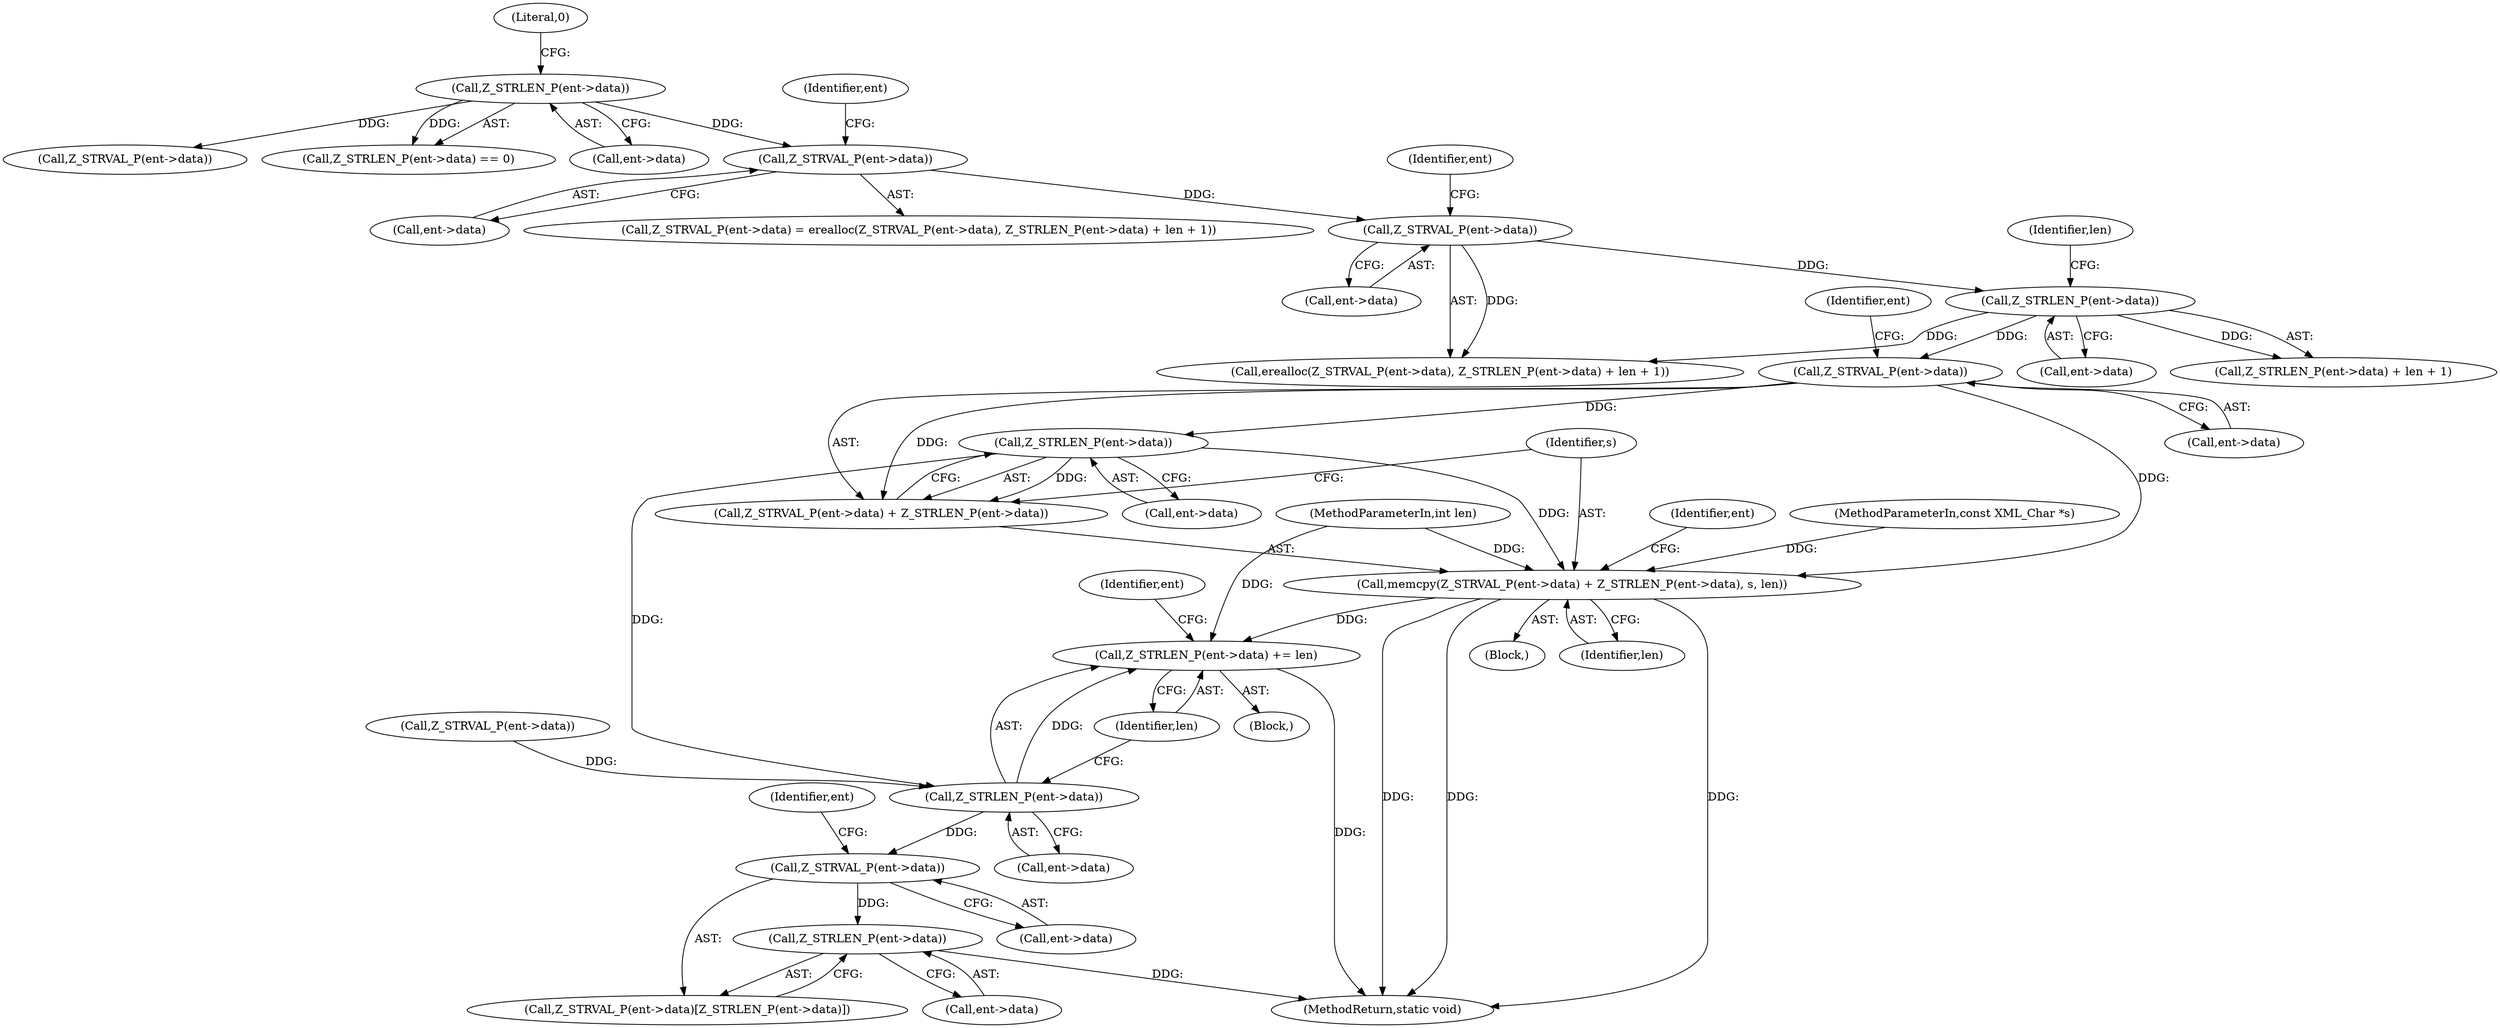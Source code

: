 digraph "0_php-src_426aeb2808955ee3d3f52e0cfb102834cdb836a5?w=1@pointer" {
"1000263" [label="(Call,Z_STRLEN_P(ent->data))"];
"1000259" [label="(Call,Z_STRVAL_P(ent->data))"];
"1000250" [label="(Call,Z_STRLEN_P(ent->data))"];
"1000245" [label="(Call,Z_STRVAL_P(ent->data))"];
"1000240" [label="(Call,Z_STRVAL_P(ent->data))"];
"1000216" [label="(Call,Z_STRLEN_P(ent->data))"];
"1000257" [label="(Call,memcpy(Z_STRVAL_P(ent->data) + Z_STRLEN_P(ent->data), s, len))"];
"1000269" [label="(Call,Z_STRLEN_P(ent->data) += len)"];
"1000258" [label="(Call,Z_STRVAL_P(ent->data) + Z_STRLEN_P(ent->data))"];
"1000270" [label="(Call,Z_STRLEN_P(ent->data))"];
"1000277" [label="(Call,Z_STRVAL_P(ent->data))"];
"1000281" [label="(Call,Z_STRLEN_P(ent->data))"];
"1000238" [label="(Block,)"];
"1000265" [label="(Identifier,ent)"];
"1000250" [label="(Call,Z_STRLEN_P(ent->data))"];
"1000252" [label="(Identifier,ent)"];
"1000283" [label="(Identifier,ent)"];
"1000258" [label="(Call,Z_STRVAL_P(ent->data) + Z_STRLEN_P(ent->data))"];
"1000268" [label="(Identifier,len)"];
"1000277" [label="(Call,Z_STRVAL_P(ent->data))"];
"1000241" [label="(Call,ent->data)"];
"1000274" [label="(Identifier,len)"];
"1000276" [label="(Call,Z_STRVAL_P(ent->data)[Z_STRLEN_P(ent->data)])"];
"1000269" [label="(Call,Z_STRLEN_P(ent->data) += len)"];
"1000223" [label="(Call,Z_STRVAL_P(ent->data))"];
"1000282" [label="(Call,ent->data)"];
"1000216" [label="(Call,Z_STRLEN_P(ent->data))"];
"1000270" [label="(Call,Z_STRLEN_P(ent->data))"];
"1000228" [label="(Call,Z_STRVAL_P(ent->data))"];
"1000257" [label="(Call,memcpy(Z_STRVAL_P(ent->data) + Z_STRLEN_P(ent->data), s, len))"];
"1000272" [label="(Identifier,ent)"];
"1000264" [label="(Call,ent->data)"];
"1000255" [label="(Identifier,len)"];
"1000245" [label="(Call,Z_STRVAL_P(ent->data))"];
"1000260" [label="(Call,ent->data)"];
"1000249" [label="(Call,Z_STRLEN_P(ent->data) + len + 1)"];
"1000104" [label="(MethodParameterIn,int len)"];
"1000477" [label="(MethodReturn,static void)"];
"1000247" [label="(Identifier,ent)"];
"1000278" [label="(Call,ent->data)"];
"1000267" [label="(Identifier,s)"];
"1000263" [label="(Call,Z_STRLEN_P(ent->data))"];
"1000220" [label="(Literal,0)"];
"1000279" [label="(Identifier,ent)"];
"1000271" [label="(Call,ent->data)"];
"1000259" [label="(Call,Z_STRVAL_P(ent->data))"];
"1000134" [label="(Block,)"];
"1000246" [label="(Call,ent->data)"];
"1000240" [label="(Call,Z_STRVAL_P(ent->data))"];
"1000215" [label="(Call,Z_STRLEN_P(ent->data) == 0)"];
"1000103" [label="(MethodParameterIn,const XML_Char *s)"];
"1000244" [label="(Call,erealloc(Z_STRVAL_P(ent->data), Z_STRLEN_P(ent->data) + len + 1))"];
"1000239" [label="(Call,Z_STRVAL_P(ent->data) = erealloc(Z_STRVAL_P(ent->data), Z_STRLEN_P(ent->data) + len + 1))"];
"1000251" [label="(Call,ent->data)"];
"1000281" [label="(Call,Z_STRLEN_P(ent->data))"];
"1000217" [label="(Call,ent->data)"];
"1000263" -> "1000258"  [label="AST: "];
"1000263" -> "1000264"  [label="CFG: "];
"1000264" -> "1000263"  [label="AST: "];
"1000258" -> "1000263"  [label="CFG: "];
"1000263" -> "1000257"  [label="DDG: "];
"1000263" -> "1000258"  [label="DDG: "];
"1000259" -> "1000263"  [label="DDG: "];
"1000263" -> "1000270"  [label="DDG: "];
"1000259" -> "1000258"  [label="AST: "];
"1000259" -> "1000260"  [label="CFG: "];
"1000260" -> "1000259"  [label="AST: "];
"1000265" -> "1000259"  [label="CFG: "];
"1000259" -> "1000257"  [label="DDG: "];
"1000259" -> "1000258"  [label="DDG: "];
"1000250" -> "1000259"  [label="DDG: "];
"1000250" -> "1000249"  [label="AST: "];
"1000250" -> "1000251"  [label="CFG: "];
"1000251" -> "1000250"  [label="AST: "];
"1000255" -> "1000250"  [label="CFG: "];
"1000250" -> "1000244"  [label="DDG: "];
"1000250" -> "1000249"  [label="DDG: "];
"1000245" -> "1000250"  [label="DDG: "];
"1000245" -> "1000244"  [label="AST: "];
"1000245" -> "1000246"  [label="CFG: "];
"1000246" -> "1000245"  [label="AST: "];
"1000252" -> "1000245"  [label="CFG: "];
"1000245" -> "1000244"  [label="DDG: "];
"1000240" -> "1000245"  [label="DDG: "];
"1000240" -> "1000239"  [label="AST: "];
"1000240" -> "1000241"  [label="CFG: "];
"1000241" -> "1000240"  [label="AST: "];
"1000247" -> "1000240"  [label="CFG: "];
"1000216" -> "1000240"  [label="DDG: "];
"1000216" -> "1000215"  [label="AST: "];
"1000216" -> "1000217"  [label="CFG: "];
"1000217" -> "1000216"  [label="AST: "];
"1000220" -> "1000216"  [label="CFG: "];
"1000216" -> "1000215"  [label="DDG: "];
"1000216" -> "1000223"  [label="DDG: "];
"1000257" -> "1000238"  [label="AST: "];
"1000257" -> "1000268"  [label="CFG: "];
"1000258" -> "1000257"  [label="AST: "];
"1000267" -> "1000257"  [label="AST: "];
"1000268" -> "1000257"  [label="AST: "];
"1000272" -> "1000257"  [label="CFG: "];
"1000257" -> "1000477"  [label="DDG: "];
"1000257" -> "1000477"  [label="DDG: "];
"1000257" -> "1000477"  [label="DDG: "];
"1000103" -> "1000257"  [label="DDG: "];
"1000104" -> "1000257"  [label="DDG: "];
"1000257" -> "1000269"  [label="DDG: "];
"1000269" -> "1000134"  [label="AST: "];
"1000269" -> "1000274"  [label="CFG: "];
"1000270" -> "1000269"  [label="AST: "];
"1000274" -> "1000269"  [label="AST: "];
"1000279" -> "1000269"  [label="CFG: "];
"1000269" -> "1000477"  [label="DDG: "];
"1000104" -> "1000269"  [label="DDG: "];
"1000270" -> "1000269"  [label="DDG: "];
"1000267" -> "1000258"  [label="CFG: "];
"1000270" -> "1000271"  [label="CFG: "];
"1000271" -> "1000270"  [label="AST: "];
"1000274" -> "1000270"  [label="CFG: "];
"1000228" -> "1000270"  [label="DDG: "];
"1000270" -> "1000277"  [label="DDG: "];
"1000277" -> "1000276"  [label="AST: "];
"1000277" -> "1000278"  [label="CFG: "];
"1000278" -> "1000277"  [label="AST: "];
"1000283" -> "1000277"  [label="CFG: "];
"1000277" -> "1000281"  [label="DDG: "];
"1000281" -> "1000276"  [label="AST: "];
"1000281" -> "1000282"  [label="CFG: "];
"1000282" -> "1000281"  [label="AST: "];
"1000276" -> "1000281"  [label="CFG: "];
"1000281" -> "1000477"  [label="DDG: "];
}
